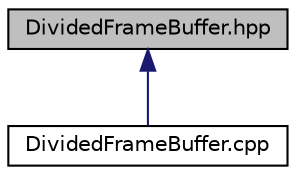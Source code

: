 digraph "DividedFrameBuffer.hpp"
{
 // LATEX_PDF_SIZE
  edge [fontname="Helvetica",fontsize="10",labelfontname="Helvetica",labelfontsize="10"];
  node [fontname="Helvetica",fontsize="10",shape=record];
  Node1 [label="DividedFrameBuffer.hpp",height=0.2,width=0.4,color="black", fillcolor="grey75", style="filled", fontcolor="black",tooltip=" "];
  Node1 -> Node2 [dir="back",color="midnightblue",fontsize="10",style="solid",fontname="Helvetica"];
  Node2 [label="DividedFrameBuffer.cpp",height=0.2,width=0.4,color="black", fillcolor="white", style="filled",URL="$d7/d15/DividedFrameBuffer_8cpp.html",tooltip=" "];
}
